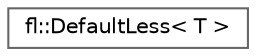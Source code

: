 digraph "Graphical Class Hierarchy"
{
 // LATEX_PDF_SIZE
  bgcolor="transparent";
  edge [fontname=Helvetica,fontsize=10,labelfontname=Helvetica,labelfontsize=10];
  node [fontname=Helvetica,fontsize=10,shape=box,height=0.2,width=0.4];
  rankdir="LR";
  Node0 [id="Node000000",label="fl::DefaultLess\< T \>",height=0.2,width=0.4,color="grey40", fillcolor="white", style="filled",URL="$d6/de8/structfl_1_1_default_less.html",tooltip=" "];
}
